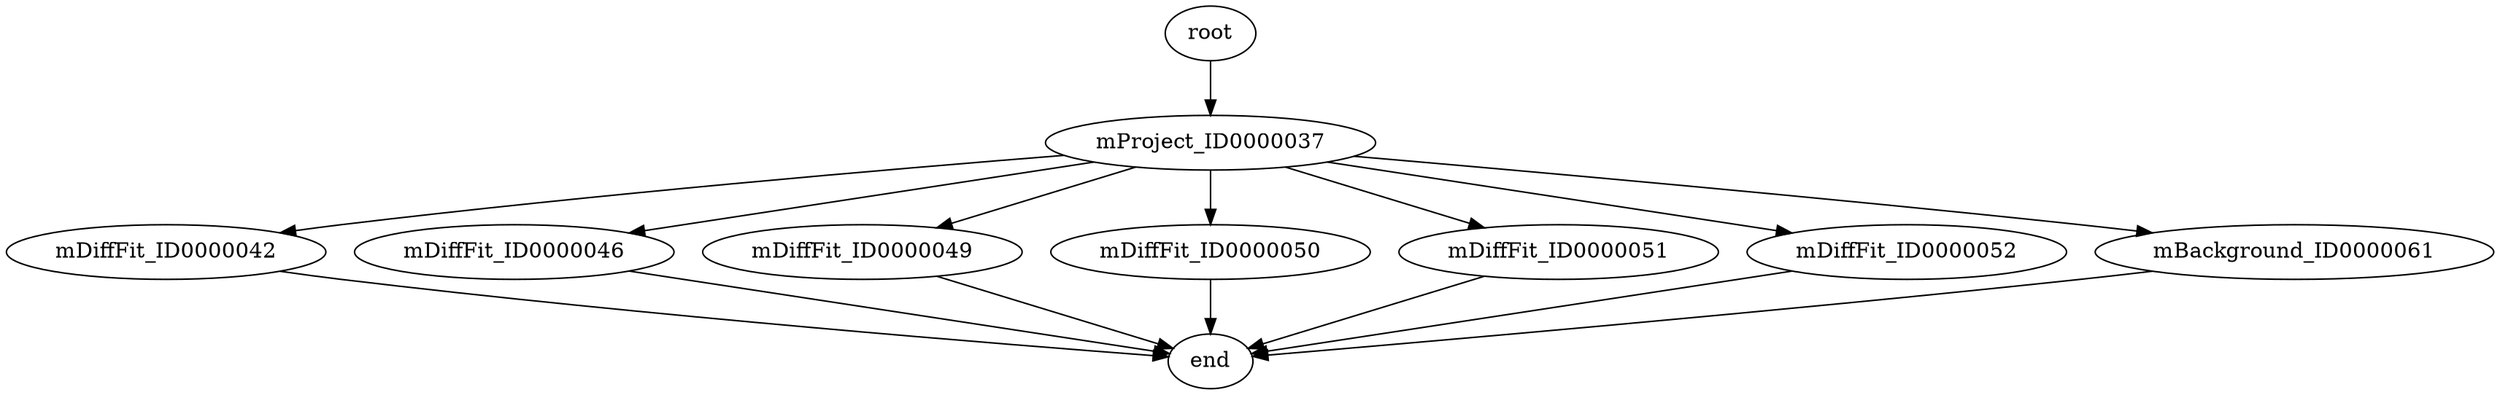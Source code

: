 strict digraph {
mProject_ID0000037 [size=10000000];
mDiffFit_ID0000042 [size=10000000];
mDiffFit_ID0000046 [size=10000000];
mDiffFit_ID0000049 [size=10000000];
mDiffFit_ID0000050 [size=10000000];
mDiffFit_ID0000051 [size=10000000];
mDiffFit_ID0000052 [size=10000000];
mBackground_ID0000061 [size=10000000];
root [size=2];
end [size=2];
mProject_ID0000037 -> mDiffFit_ID0000042 [size=360788795];
mProject_ID0000037 -> mDiffFit_ID0000046 [size=360788795];
mProject_ID0000037 -> mDiffFit_ID0000049 [size=360788795];
mProject_ID0000037 -> mDiffFit_ID0000050 [size=360788795];
mProject_ID0000037 -> mDiffFit_ID0000051 [size=360788795];
mProject_ID0000037 -> mDiffFit_ID0000052 [size=360788795];
mProject_ID0000037 -> mBackground_ID0000061 [size=360788795];
mDiffFit_ID0000042 -> end [size=2];
mDiffFit_ID0000046 -> end [size=2];
mDiffFit_ID0000049 -> end [size=2];
mDiffFit_ID0000050 -> end [size=2];
mDiffFit_ID0000051 -> end [size=2];
mDiffFit_ID0000052 -> end [size=2];
mBackground_ID0000061 -> end [size=2];
root -> mProject_ID0000037 [size=2];
}
